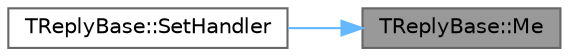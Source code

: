 digraph "TReplyBase::Me"
{
 // INTERACTIVE_SVG=YES
 // LATEX_PDF_SIZE
  bgcolor="transparent";
  edge [fontname=Helvetica,fontsize=10,labelfontname=Helvetica,labelfontsize=10];
  node [fontname=Helvetica,fontsize=10,shape=box,height=0.2,width=0.4];
  rankdir="RL";
  Node1 [id="Node000001",label="TReplyBase::Me",height=0.2,width=0.4,color="gray40", fillcolor="grey60", style="filled", fontcolor="black",tooltip=" "];
  Node1 -> Node2 [id="edge1_Node000001_Node000002",dir="back",color="steelblue1",style="solid",tooltip=" "];
  Node2 [id="Node000002",label="TReplyBase::SetHandler",height=0.2,width=0.4,color="grey40", fillcolor="white", style="filled",URL="$d9/dab/classTReplyBase.html#a84d367cce2f1f1493374a9a0ef2fc2c5",tooltip="Set the widget that handled the event; undefined if never handled."];
}
